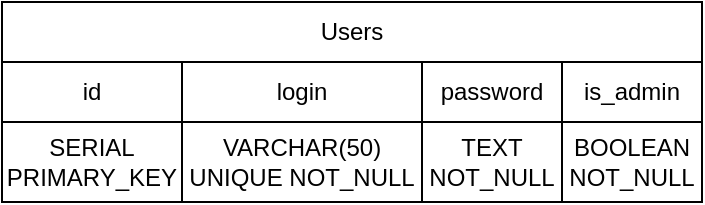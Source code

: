 <mxfile version="26.1.1">
  <diagram name="Strona-1" id="FY_R8BvdtdhCZGrukRqo">
    <mxGraphModel dx="1914" dy="1013" grid="1" gridSize="10" guides="1" tooltips="1" connect="1" arrows="1" fold="1" page="1" pageScale="1" pageWidth="827" pageHeight="1169" math="0" shadow="0">
      <root>
        <mxCell id="0" />
        <mxCell id="1" parent="0" />
        <mxCell id="YouloxiKNIy13pyVyXbw-1" value="" style="rounded=0;whiteSpace=wrap;html=1;" vertex="1" parent="1">
          <mxGeometry x="40" y="40" width="350" height="100" as="geometry" />
        </mxCell>
        <mxCell id="YouloxiKNIy13pyVyXbw-2" value="Users" style="rounded=0;whiteSpace=wrap;html=1;" vertex="1" parent="1">
          <mxGeometry x="40" y="40" width="350" height="30" as="geometry" />
        </mxCell>
        <mxCell id="YouloxiKNIy13pyVyXbw-3" value="id" style="rounded=0;whiteSpace=wrap;html=1;" vertex="1" parent="1">
          <mxGeometry x="40" y="70" width="90" height="30" as="geometry" />
        </mxCell>
        <mxCell id="YouloxiKNIy13pyVyXbw-4" value="login" style="rounded=0;whiteSpace=wrap;html=1;" vertex="1" parent="1">
          <mxGeometry x="130" y="70" width="120" height="30" as="geometry" />
        </mxCell>
        <mxCell id="YouloxiKNIy13pyVyXbw-5" value="password" style="rounded=0;whiteSpace=wrap;html=1;" vertex="1" parent="1">
          <mxGeometry x="250" y="70" width="70" height="30" as="geometry" />
        </mxCell>
        <mxCell id="YouloxiKNIy13pyVyXbw-6" value="is_admin" style="rounded=0;whiteSpace=wrap;html=1;" vertex="1" parent="1">
          <mxGeometry x="320" y="70" width="70" height="30" as="geometry" />
        </mxCell>
        <mxCell id="YouloxiKNIy13pyVyXbw-7" value="SERIAL PRIMARY_KEY" style="rounded=0;whiteSpace=wrap;html=1;" vertex="1" parent="1">
          <mxGeometry x="40" y="100" width="90" height="40" as="geometry" />
        </mxCell>
        <mxCell id="YouloxiKNIy13pyVyXbw-9" value="VARCHAR(50) UNIQUE NOT_NULL" style="rounded=0;whiteSpace=wrap;html=1;" vertex="1" parent="1">
          <mxGeometry x="130" y="100" width="120" height="40" as="geometry" />
        </mxCell>
        <mxCell id="YouloxiKNIy13pyVyXbw-10" value="TEXT NOT_NULL" style="rounded=0;whiteSpace=wrap;html=1;" vertex="1" parent="1">
          <mxGeometry x="250" y="100" width="70" height="40" as="geometry" />
        </mxCell>
        <mxCell id="YouloxiKNIy13pyVyXbw-11" value="BOOLEAN NOT_NULL" style="rounded=0;whiteSpace=wrap;html=1;" vertex="1" parent="1">
          <mxGeometry x="320" y="100" width="70" height="40" as="geometry" />
        </mxCell>
      </root>
    </mxGraphModel>
  </diagram>
</mxfile>
